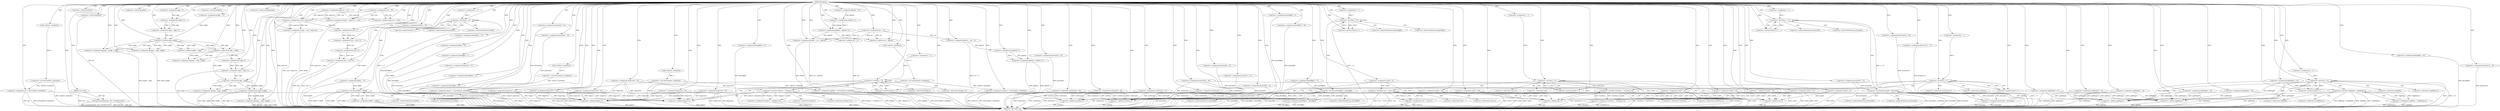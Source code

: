digraph ipkug {  
"6271892985061567576" [label = "(METHOD,ipkug)" ]
"6271892985061568165" [label = "(METHOD_RETURN,void)" ]
"6271892985061567577" [label = "(PARAM,char* lkw)" ]
"6271892985061567581" [label = "(<operator>.assignment,sxn = (int*)calloc(8, sizeof(int)))" ]
"6271892985061567583" [label = "(<operator>.cast,(int*)calloc(8, sizeof(int)))" ]
"6271892985061567585" [label = "(calloc,calloc(8, sizeof(int)))" ]
"6271892985061567587" [label = "(<operator>.sizeOf,sizeof(int))" ]
"6271892985061567589" [label = "(<operator>.assignment,sxn[0] = 8)" ]
"6271892985061567595" [label = "(<operator>.assignment,nqlg = 5)" ]
"6271892985061567602" [label = "(<operator>.assignment,paqkk = 12)" ]
"6271892985061567606" [label = "(<operator>.assignment,xortbrna = (int*)calloc(5, sizeof(int)))" ]
"6271892985061567608" [label = "(<operator>.cast,(int*)calloc(5, sizeof(int)))" ]
"6271892985061567610" [label = "(calloc,calloc(5, sizeof(int)))" ]
"6271892985061567612" [label = "(<operator>.sizeOf,sizeof(int))" ]
"6271892985061567614" [label = "(<operator>.assignment,sxn[1] = 96)" ]
"6271892985061567619" [label = "(<operator>.assignment,bmgcvr = (int*)calloc(6, sizeof(int)))" ]
"6271892985061567621" [label = "(<operator>.cast,(int*)calloc(6, sizeof(int)))" ]
"6271892985061567623" [label = "(calloc,calloc(6, sizeof(int)))" ]
"6271892985061567625" [label = "(<operator>.sizeOf,sizeof(int))" ]
"6271892985061567628" [label = "(<operator>.assignment,ngltfbap = (int*)calloc(6, sizeof(int)))" ]
"6271892985061567630" [label = "(<operator>.cast,(int*)calloc(6, sizeof(int)))" ]
"6271892985061567632" [label = "(calloc,calloc(6, sizeof(int)))" ]
"6271892985061567634" [label = "(<operator>.sizeOf,sizeof(int))" ]
"6271892985061567637" [label = "(<operator>.assignment,bek[0] = 72)" ]
"6271892985061567642" [label = "(strncpy,strncpy(bquvqta, lkw, sizeof(bquvqta)))" ]
"6271892985061567645" [label = "(<operator>.sizeOf,sizeof(bquvqta))" ]
"6271892985061567647" [label = "(<operator>.assignment,nqlg = nqlg * 2)" ]
"6271892985061567649" [label = "(<operator>.multiplication,nqlg * 2)" ]
"6271892985061567653" [label = "(<operator>.assignment,jbixwffg[0] = 77)" ]
"6271892985061567659" [label = "(<operator>.assignment,rytn = 50)" ]
"6271892985061567662" [label = "(<operator>.assignment,ngltfbap[0] = 54)" ]
"6271892985061567668" [label = "(<operator>.assignment,qugvvxsv = 32)" ]
"6271892985061567671" [label = "(<operator>.assignment,ngltfbap[1] = 16)" ]
"6271892985061567676" [label = "(<operator>.assignment,bmgcvr[0] = 55)" ]
"6271892985061567681" [label = "(<operator>.assignment,bek[1] = 80)" ]
"6271892985061567686" [label = "(<operator>.assignment,jbixwffg[1] = 37)" ]
"6271892985061567691" [label = "(<operator>.assignment,xortbrna[0] = 88)" ]
"6271892985061567696" [label = "(<operator>.assignment,bmgcvr[1] = 27)" ]
"6271892985061567701" [label = "(<operator>.assignment,ifgnngq = nqlg / paqkk)" ]
"6271892985061567703" [label = "(<operator>.division,nqlg / paqkk)" ]
"6271892985061567706" [label = "(<operator>.assignment,ifgnngq = paqkk + nqlg)" ]
"6271892985061567708" [label = "(<operator>.addition,paqkk + nqlg)" ]
"6271892985061567711" [label = "(<operator>.assignment,bek[2] = 33)" ]
"6271892985061567718" [label = "(<operator>.assignment,i = 1)" ]
"6271892985061567721" [label = "(<operator>.lessThan,i < 3)" ]
"6271892985061567724" [label = "(<operator>.postIncrement,i++)" ]
"6271892985061567728" [label = "(<operator>.lessThan,bek[0] < bek[i])" ]
"6271892985061567736" [label = "(<operator>.assignment,bek[0] = bek[i])" ]
"6271892985061567743" [label = "(<operator>.assignment,jbixwffg[2] = 5)" ]
"6271892985061567748" [label = "(<operator>.assignment,ngltfbap[2] = 9)" ]
"6271892985061567753" [label = "(<operator>.assignment,jfcrmez[0] = 72)" ]
"6271892985061567758" [label = "(<operator>.assignment,sxn[2] = 35)" ]
"6271892985061567763" [label = "(<operator>.assignment,jfcrmez[1] = 47)" ]
"6271892985061567768" [label = "(<operator>.assignment,bmgcvr[2] = 49)" ]
"6271892985061567773" [label = "(<operator>.assignment,ifgnngq = nqlg - paqkk)" ]
"6271892985061567775" [label = "(<operator>.subtraction,nqlg - paqkk)" ]
"6271892985061567778" [label = "(<operator>.assignment,jbixwffg[3] = 21)" ]
"6271892985061567784" [label = "(<operator>.assignment,jfpdsdz = 56)" ]
"6271892985061567787" [label = "(<operator>.assignment,nqlg = nqlg * 2)" ]
"6271892985061567789" [label = "(<operator>.multiplication,nqlg * 2)" ]
"6271892985061567793" [label = "(<operator>.assignment,ifgnngq = nqlg - paqkk)" ]
"6271892985061567795" [label = "(<operator>.subtraction,nqlg - paqkk)" ]
"6271892985061567798" [label = "(<operator>.assignment,jbixwffg[4] = 29)" ]
"6271892985061567804" [label = "(<operator>.assignment,aur = 32)" ]
"6271892985061567807" [label = "(<operator>.assignment,jfcrmez[2] = 67)" ]
"6271892985061567812" [label = "(<operator>.assignment,jfcrmez[3] = 21)" ]
"6271892985061567817" [label = "(<operator>.assignment,jfcrmez[4] = 29)" ]
"6271892985061567822" [label = "(<operator>.assignment,bmgcvr[3] = 23)" ]
"6271892985061567827" [label = "(<operator>.assignment,xortbrna[1] = 21)" ]
"6271892985061567832" [label = "(<operator>.assignment,jbixwffg[5] = 51)" ]
"6271892985061567837" [label = "(<operator>.assignment,xortbrna[2] = 58)" ]
"6271892985061567842" [label = "(<operator>.assignment,bmgcvr[4] = 59)" ]
"6271892985061567847" [label = "(<operator>.assignment,jfcrmez[5] = 14)" ]
"6271892985061567852" [label = "(<operator>.assignment,xortbrna[3] = 44)" ]
"6271892985061567857" [label = "(<operator>.assignment,ifgnngq = nqlg * paqkk)" ]
"6271892985061567859" [label = "(<operator>.multiplication,nqlg * paqkk)" ]
"6271892985061567862" [label = "(<operator>.assignment,ngltfbap[3] = 22)" ]
"6271892985061567868" [label = "(<operator>.assignment,jfpdsdz = jfpdsdz * 2)" ]
"6271892985061567870" [label = "(<operator>.multiplication,jfpdsdz * 2)" ]
"6271892985061567873" [label = "(<operator>.assignment,otvjlqi = qugvvxsv + rytn)" ]
"6271892985061567875" [label = "(<operator>.addition,qugvvxsv + rytn)" ]
"6271892985061567878" [label = "(<operator>.assignment,bmgcvr[5] = 100)" ]
"6271892985061567883" [label = "(<operator>.assignment,jfcrmez[6] = 52)" ]
"6271892985061567888" [label = "(<operator>.assignment,sxn[3] = 6)" ]
"6271892985061567893" [label = "(<operator>.assignment,otvjlqi = rytn * qugvvxsv)" ]
"6271892985061567895" [label = "(<operator>.multiplication,rytn * qugvvxsv)" ]
"6271892985061567898" [label = "(<operator>.assignment,jfcrmez[7] = 31)" ]
"6271892985061567903" [label = "(<operator>.assignment,jfcrmez[8] = 32)" ]
"6271892985061567908" [label = "(<operator>.assignment,rytn = rytn * 2)" ]
"6271892985061567910" [label = "(<operator>.multiplication,rytn * 2)" ]
"6271892985061567913" [label = "(<operator>.assignment,lybofbi = aur + jfpdsdz)" ]
"6271892985061567915" [label = "(<operator>.addition,aur + jfpdsdz)" ]
"6271892985061567918" [label = "(<operator>.assignment,jfpdsdz = aur + 6)" ]
"6271892985061567920" [label = "(<operator>.addition,aur + 6)" ]
"6271892985061567923" [label = "(<operator>.assignment,jfcrmez[9] = 73)" ]
"6271892985061567928" [label = "(<operator>.assignment,jbixwffg[6] = 5)" ]
"6271892985061567933" [label = "(<operator>.assignment,rytn = rytn * 2)" ]
"6271892985061567935" [label = "(<operator>.multiplication,rytn * 2)" ]
"6271892985061567938" [label = "(<operator>.assignment,jbixwffg[7] = 45)" ]
"6271892985061567943" [label = "(<operator>.assignment,jfpdsdz = jfpdsdz * 2)" ]
"6271892985061567945" [label = "(<operator>.multiplication,jfpdsdz * 2)" ]
"6271892985061567948" [label = "(<operator>.assignment,sxn[4] = 67)" ]
"6271892985061567955" [label = "(<operator>.assignment,i = 1)" ]
"6271892985061567958" [label = "(<operator>.lessThan,i < 6)" ]
"6271892985061567961" [label = "(<operator>.postIncrement,i++)" ]
"6271892985061567965" [label = "(<operator>.lessThan,*bmgcvr < *(bmgcvr+i))" ]
"6271892985061567969" [label = "(<operator>.addition,bmgcvr+i)" ]
"6271892985061567973" [label = "(<operator>.assignment,*bmgcvr = *(bmgcvr+i))" ]
"6271892985061567977" [label = "(<operator>.addition,bmgcvr+i)" ]
"6271892985061567980" [label = "(<operator>.assignment,jfcrmez[10] = 58)" ]
"6271892985061567985" [label = "(<operator>.assignment,xortbrna[4] = 1)" ]
"6271892985061567990" [label = "(<operator>.assignment,jfcrmez[11] = 73)" ]
"6271892985061567995" [label = "(<operator>.assignment,sxn[5] = 82)" ]
"6271892985061568000" [label = "(<operator>.assignment,jbixwffg[8] = 82)" ]
"6271892985061568005" [label = "(<operator>.assignment,sxn[6] = 48)" ]
"6271892985061568010" [label = "(<operator>.assignment,sxn[7] = 21)" ]
"6271892985061568017" [label = "(<operator>.assignment,i = 1)" ]
"6271892985061568020" [label = "(<operator>.lessThan,i < 9)" ]
"6271892985061568023" [label = "(<operator>.postIncrement,i++)" ]
"6271892985061568027" [label = "(<operator>.lessThan,jbixwffg[0] < jbixwffg[i])" ]
"6271892985061568035" [label = "(<operator>.assignment,jbixwffg[0] = jbixwffg[i])" ]
"6271892985061568042" [label = "(<operator>.assignment,jfcrmez[12] = 65)" ]
"6271892985061568049" [label = "(<operator>.assignment,i = 1)" ]
"6271892985061568052" [label = "(<operator>.lessThan,i < 13)" ]
"6271892985061568055" [label = "(<operator>.postIncrement,i++)" ]
"6271892985061568059" [label = "(<operator>.lessThan,jfcrmez[0] < jfcrmez[i])" ]
"6271892985061568067" [label = "(<operator>.assignment,jfcrmez[0] = jfcrmez[i])" ]
"6271892985061568076" [label = "(<operator>.assignment,i = 1)" ]
"6271892985061568079" [label = "(<operator>.lessThan,i < 8)" ]
"6271892985061568082" [label = "(<operator>.postIncrement,i++)" ]
"6271892985061568086" [label = "(<operator>.lessThan,*sxn < *(sxn+i))" ]
"6271892985061568090" [label = "(<operator>.addition,sxn+i)" ]
"6271892985061568094" [label = "(<operator>.assignment,*sxn = *(sxn+i))" ]
"6271892985061568098" [label = "(<operator>.addition,sxn+i)" ]
"6271892985061568103" [label = "(<operator>.assignment,i = 1)" ]
"6271892985061568106" [label = "(<operator>.lessThan,i < 5)" ]
"6271892985061568109" [label = "(<operator>.postIncrement,i++)" ]
"6271892985061568113" [label = "(<operator>.lessThan,*xortbrna < *(xortbrna+i))" ]
"6271892985061568117" [label = "(<operator>.addition,xortbrna+i)" ]
"6271892985061568121" [label = "(<operator>.assignment,*xortbrna = *(xortbrna+i))" ]
"6271892985061568125" [label = "(<operator>.addition,xortbrna+i)" ]
"6271892985061568128" [label = "(<operator>.assignment,ngltfbap[4] = 59)" ]
"6271892985061568133" [label = "(<operator>.assignment,ngltfbap[5] = 38)" ]
"6271892985061568140" [label = "(<operator>.assignment,i = 1)" ]
"6271892985061568143" [label = "(<operator>.lessThan,i < 6)" ]
"6271892985061568146" [label = "(<operator>.postIncrement,i++)" ]
"6271892985061568150" [label = "(<operator>.lessThan,*ngltfbap < *(ngltfbap+i))" ]
"6271892985061568154" [label = "(<operator>.addition,ngltfbap+i)" ]
"6271892985061568158" [label = "(<operator>.assignment,*ngltfbap = *(ngltfbap+i))" ]
"6271892985061568162" [label = "(<operator>.addition,ngltfbap+i)" ]
"6271892985061567729" [label = "(<operator>.indirectIndexAccess,bek[0])" ]
"6271892985061567732" [label = "(<operator>.indirectIndexAccess,bek[i])" ]
"6271892985061567737" [label = "(<operator>.indirectIndexAccess,bek[0])" ]
"6271892985061567740" [label = "(<operator>.indirectIndexAccess,bek[i])" ]
"6271892985061567966" [label = "(<operator>.indirection,*bmgcvr)" ]
"6271892985061567968" [label = "(<operator>.indirection,*(bmgcvr+i))" ]
"6271892985061567974" [label = "(<operator>.indirection,*bmgcvr)" ]
"6271892985061567976" [label = "(<operator>.indirection,*(bmgcvr+i))" ]
"6271892985061568028" [label = "(<operator>.indirectIndexAccess,jbixwffg[0])" ]
"6271892985061568031" [label = "(<operator>.indirectIndexAccess,jbixwffg[i])" ]
"6271892985061568036" [label = "(<operator>.indirectIndexAccess,jbixwffg[0])" ]
"6271892985061568039" [label = "(<operator>.indirectIndexAccess,jbixwffg[i])" ]
"6271892985061568060" [label = "(<operator>.indirectIndexAccess,jfcrmez[0])" ]
"6271892985061568063" [label = "(<operator>.indirectIndexAccess,jfcrmez[i])" ]
"6271892985061568068" [label = "(<operator>.indirectIndexAccess,jfcrmez[0])" ]
"6271892985061568071" [label = "(<operator>.indirectIndexAccess,jfcrmez[i])" ]
"6271892985061568087" [label = "(<operator>.indirection,*sxn)" ]
"6271892985061568089" [label = "(<operator>.indirection,*(sxn+i))" ]
"6271892985061568095" [label = "(<operator>.indirection,*sxn)" ]
"6271892985061568097" [label = "(<operator>.indirection,*(sxn+i))" ]
"6271892985061568114" [label = "(<operator>.indirection,*xortbrna)" ]
"6271892985061568116" [label = "(<operator>.indirection,*(xortbrna+i))" ]
"6271892985061568122" [label = "(<operator>.indirection,*xortbrna)" ]
"6271892985061568124" [label = "(<operator>.indirection,*(xortbrna+i))" ]
"6271892985061568151" [label = "(<operator>.indirection,*ngltfbap)" ]
"6271892985061568153" [label = "(<operator>.indirection,*(ngltfbap+i))" ]
"6271892985061568159" [label = "(<operator>.indirection,*ngltfbap)" ]
"6271892985061568161" [label = "(<operator>.indirection,*(ngltfbap+i))" ]
  "6271892985061567977" -> "6271892985061568165"  [ label = "DDG: bmgcvr"] 
  "6271892985061568106" -> "6271892985061568165"  [ label = "DDG: i < 5"] 
  "6271892985061567859" -> "6271892985061568165"  [ label = "DDG: paqkk"] 
  "6271892985061567990" -> "6271892985061568165"  [ label = "DDG: jfcrmez[11]"] 
  "6271892985061568059" -> "6271892985061568165"  [ label = "DDG: jfcrmez[0] < jfcrmez[i]"] 
  "6271892985061567793" -> "6271892985061568165"  [ label = "DDG: nqlg - paqkk"] 
  "6271892985061568090" -> "6271892985061568165"  [ label = "DDG: sxn"] 
  "6271892985061567606" -> "6271892985061568165"  [ label = "DDG: (int*)calloc(5, sizeof(int))"] 
  "6271892985061567837" -> "6271892985061568165"  [ label = "DDG: xortbrna[2]"] 
  "6271892985061568094" -> "6271892985061568165"  [ label = "DDG: *(sxn+i)"] 
  "6271892985061568035" -> "6271892985061568165"  [ label = "DDG: jbixwffg[i]"] 
  "6271892985061567753" -> "6271892985061568165"  [ label = "DDG: jfcrmez[0]"] 
  "6271892985061567878" -> "6271892985061568165"  [ label = "DDG: bmgcvr[5]"] 
  "6271892985061567943" -> "6271892985061568165"  [ label = "DDG: jfpdsdz * 2"] 
  "6271892985061567857" -> "6271892985061568165"  [ label = "DDG: nqlg * paqkk"] 
  "6271892985061568059" -> "6271892985061568165"  [ label = "DDG: jfcrmez[0]"] 
  "6271892985061567778" -> "6271892985061568165"  [ label = "DDG: jbixwffg[3]"] 
  "6271892985061568086" -> "6271892985061568165"  [ label = "DDG: *(sxn+i)"] 
  "6271892985061567893" -> "6271892985061568165"  [ label = "DDG: otvjlqi"] 
  "6271892985061568027" -> "6271892985061568165"  [ label = "DDG: jbixwffg[0]"] 
  "6271892985061568162" -> "6271892985061568165"  [ label = "DDG: ngltfbap"] 
  "6271892985061567822" -> "6271892985061568165"  [ label = "DDG: bmgcvr[3]"] 
  "6271892985061568154" -> "6271892985061568165"  [ label = "DDG: ngltfbap"] 
  "6271892985061568098" -> "6271892985061568165"  [ label = "DDG: sxn"] 
  "6271892985061567832" -> "6271892985061568165"  [ label = "DDG: jbixwffg[5]"] 
  "6271892985061568117" -> "6271892985061568165"  [ label = "DDG: xortbrna"] 
  "6271892985061568143" -> "6271892985061568165"  [ label = "DDG: i"] 
  "6271892985061567827" -> "6271892985061568165"  [ label = "DDG: xortbrna[1]"] 
  "6271892985061568059" -> "6271892985061568165"  [ label = "DDG: jfcrmez[i]"] 
  "6271892985061567903" -> "6271892985061568165"  [ label = "DDG: jfcrmez[8]"] 
  "6271892985061567852" -> "6271892985061568165"  [ label = "DDG: xortbrna[3]"] 
  "6271892985061567637" -> "6271892985061568165"  [ label = "DDG: bek[0]"] 
  "6271892985061567608" -> "6271892985061568165"  [ label = "DDG: calloc(5, sizeof(int))"] 
  "6271892985061568158" -> "6271892985061568165"  [ label = "DDG: *ngltfbap"] 
  "6271892985061568086" -> "6271892985061568165"  [ label = "DDG: *sxn < *(sxn+i)"] 
  "6271892985061567763" -> "6271892985061568165"  [ label = "DDG: jfcrmez[1]"] 
  "6271892985061567995" -> "6271892985061568165"  [ label = "DDG: sxn[5]"] 
  "6271892985061567728" -> "6271892985061568165"  [ label = "DDG: bek[0] < bek[i]"] 
  "6271892985061567614" -> "6271892985061568165"  [ label = "DDG: sxn[1]"] 
  "6271892985061567736" -> "6271892985061568165"  [ label = "DDG: bek[i]"] 
  "6271892985061567807" -> "6271892985061568165"  [ label = "DDG: jfcrmez[2]"] 
  "6271892985061567859" -> "6271892985061568165"  [ label = "DDG: nqlg"] 
  "6271892985061567938" -> "6271892985061568165"  [ label = "DDG: jbixwffg[7]"] 
  "6271892985061567973" -> "6271892985061568165"  [ label = "DDG: *(bmgcvr+i)"] 
  "6271892985061567985" -> "6271892985061568165"  [ label = "DDG: xortbrna[4]"] 
  "6271892985061567577" -> "6271892985061568165"  [ label = "DDG: lkw"] 
  "6271892985061567748" -> "6271892985061568165"  [ label = "DDG: ngltfbap[2]"] 
  "6271892985061567847" -> "6271892985061568165"  [ label = "DDG: jfcrmez[5]"] 
  "6271892985061567817" -> "6271892985061568165"  [ label = "DDG: jfcrmez[4]"] 
  "6271892985061568027" -> "6271892985061568165"  [ label = "DDG: jbixwffg[0] < jbixwffg[i]"] 
  "6271892985061567736" -> "6271892985061568165"  [ label = "DDG: bek[0]"] 
  "6271892985061567873" -> "6271892985061568165"  [ label = "DDG: qugvvxsv + rytn"] 
  "6271892985061568005" -> "6271892985061568165"  [ label = "DDG: sxn[6]"] 
  "6271892985061568150" -> "6271892985061568165"  [ label = "DDG: *ngltfbap < *(ngltfbap+i)"] 
  "6271892985061567662" -> "6271892985061568165"  [ label = "DDG: ngltfbap[0]"] 
  "6271892985061568121" -> "6271892985061568165"  [ label = "DDG: *(xortbrna+i)"] 
  "6271892985061567913" -> "6271892985061568165"  [ label = "DDG: lybofbi"] 
  "6271892985061568150" -> "6271892985061568165"  [ label = "DDG: *ngltfbap"] 
  "6271892985061568158" -> "6271892985061568165"  [ label = "DDG: *(ngltfbap+i)"] 
  "6271892985061567893" -> "6271892985061568165"  [ label = "DDG: rytn * qugvvxsv"] 
  "6271892985061567842" -> "6271892985061568165"  [ label = "DDG: bmgcvr[4]"] 
  "6271892985061568113" -> "6271892985061568165"  [ label = "DDG: *xortbrna"] 
  "6271892985061567728" -> "6271892985061568165"  [ label = "DDG: bek[0]"] 
  "6271892985061567948" -> "6271892985061568165"  [ label = "DDG: sxn[4]"] 
  "6271892985061567943" -> "6271892985061568165"  [ label = "DDG: jfpdsdz"] 
  "6271892985061568150" -> "6271892985061568165"  [ label = "DDG: *(ngltfbap+i)"] 
  "6271892985061568052" -> "6271892985061568165"  [ label = "DDG: i < 13"] 
  "6271892985061567696" -> "6271892985061568165"  [ label = "DDG: bmgcvr[1]"] 
  "6271892985061568035" -> "6271892985061568165"  [ label = "DDG: jbixwffg[0]"] 
  "6271892985061567711" -> "6271892985061568165"  [ label = "DDG: bek[2]"] 
  "6271892985061567768" -> "6271892985061568165"  [ label = "DDG: bmgcvr[2]"] 
  "6271892985061568113" -> "6271892985061568165"  [ label = "DDG: *xortbrna < *(xortbrna+i)"] 
  "6271892985061568079" -> "6271892985061568165"  [ label = "DDG: i < 8"] 
  "6271892985061567918" -> "6271892985061568165"  [ label = "DDG: aur + 6"] 
  "6271892985061567883" -> "6271892985061568165"  [ label = "DDG: jfcrmez[6]"] 
  "6271892985061567606" -> "6271892985061568165"  [ label = "DDG: xortbrna"] 
  "6271892985061567642" -> "6271892985061568165"  [ label = "DDG: strncpy(bquvqta, lkw, sizeof(bquvqta))"] 
  "6271892985061567728" -> "6271892985061568165"  [ label = "DDG: bek[i]"] 
  "6271892985061567676" -> "6271892985061568165"  [ label = "DDG: bmgcvr[0]"] 
  "6271892985061567980" -> "6271892985061568165"  [ label = "DDG: jfcrmez[10]"] 
  "6271892985061567581" -> "6271892985061568165"  [ label = "DDG: (int*)calloc(8, sizeof(int))"] 
  "6271892985061567681" -> "6271892985061568165"  [ label = "DDG: bek[1]"] 
  "6271892985061567787" -> "6271892985061568165"  [ label = "DDG: nqlg * 2"] 
  "6271892985061567758" -> "6271892985061568165"  [ label = "DDG: sxn[2]"] 
  "6271892985061567965" -> "6271892985061568165"  [ label = "DDG: *bmgcvr < *(bmgcvr+i)"] 
  "6271892985061567969" -> "6271892985061568165"  [ label = "DDG: bmgcvr"] 
  "6271892985061567583" -> "6271892985061568165"  [ label = "DDG: calloc(8, sizeof(int))"] 
  "6271892985061567691" -> "6271892985061568165"  [ label = "DDG: xortbrna[0]"] 
  "6271892985061567895" -> "6271892985061568165"  [ label = "DDG: qugvvxsv"] 
  "6271892985061568128" -> "6271892985061568165"  [ label = "DDG: ngltfbap[4]"] 
  "6271892985061567686" -> "6271892985061568165"  [ label = "DDG: jbixwffg[1]"] 
  "6271892985061568000" -> "6271892985061568165"  [ label = "DDG: jbixwffg[8]"] 
  "6271892985061568094" -> "6271892985061568165"  [ label = "DDG: *sxn"] 
  "6271892985061567628" -> "6271892985061568165"  [ label = "DDG: ngltfbap"] 
  "6271892985061567898" -> "6271892985061568165"  [ label = "DDG: jfcrmez[7]"] 
  "6271892985061567642" -> "6271892985061568165"  [ label = "DDG: bquvqta"] 
  "6271892985061567628" -> "6271892985061568165"  [ label = "DDG: (int*)calloc(6, sizeof(int))"] 
  "6271892985061567642" -> "6271892985061568165"  [ label = "DDG: lkw"] 
  "6271892985061567706" -> "6271892985061568165"  [ label = "DDG: paqkk + nqlg"] 
  "6271892985061567923" -> "6271892985061568165"  [ label = "DDG: jfcrmez[9]"] 
  "6271892985061567743" -> "6271892985061568165"  [ label = "DDG: jbixwffg[2]"] 
  "6271892985061568067" -> "6271892985061568165"  [ label = "DDG: jfcrmez[i]"] 
  "6271892985061568020" -> "6271892985061568165"  [ label = "DDG: i < 9"] 
  "6271892985061568010" -> "6271892985061568165"  [ label = "DDG: sxn[7]"] 
  "6271892985061567933" -> "6271892985061568165"  [ label = "DDG: rytn"] 
  "6271892985061567671" -> "6271892985061568165"  [ label = "DDG: ngltfbap[1]"] 
  "6271892985061567862" -> "6271892985061568165"  [ label = "DDG: ngltfbap[3]"] 
  "6271892985061567965" -> "6271892985061568165"  [ label = "DDG: *bmgcvr"] 
  "6271892985061567589" -> "6271892985061568165"  [ label = "DDG: sxn[0]"] 
  "6271892985061568143" -> "6271892985061568165"  [ label = "DDG: i < 6"] 
  "6271892985061567581" -> "6271892985061568165"  [ label = "DDG: sxn"] 
  "6271892985061568133" -> "6271892985061568165"  [ label = "DDG: ngltfbap[5]"] 
  "6271892985061567857" -> "6271892985061568165"  [ label = "DDG: ifgnngq"] 
  "6271892985061568113" -> "6271892985061568165"  [ label = "DDG: *(xortbrna+i)"] 
  "6271892985061567928" -> "6271892985061568165"  [ label = "DDG: jbixwffg[6]"] 
  "6271892985061567933" -> "6271892985061568165"  [ label = "DDG: rytn * 2"] 
  "6271892985061568125" -> "6271892985061568165"  [ label = "DDG: xortbrna"] 
  "6271892985061567798" -> "6271892985061568165"  [ label = "DDG: jbixwffg[4]"] 
  "6271892985061567634" -> "6271892985061568165"  [ label = "DDG: int"] 
  "6271892985061567965" -> "6271892985061568165"  [ label = "DDG: *(bmgcvr+i)"] 
  "6271892985061568027" -> "6271892985061568165"  [ label = "DDG: jbixwffg[i]"] 
  "6271892985061568121" -> "6271892985061568165"  [ label = "DDG: *xortbrna"] 
  "6271892985061568042" -> "6271892985061568165"  [ label = "DDG: jfcrmez[12]"] 
  "6271892985061567920" -> "6271892985061568165"  [ label = "DDG: aur"] 
  "6271892985061568086" -> "6271892985061568165"  [ label = "DDG: *sxn"] 
  "6271892985061567619" -> "6271892985061568165"  [ label = "DDG: bmgcvr"] 
  "6271892985061567653" -> "6271892985061568165"  [ label = "DDG: jbixwffg[0]"] 
  "6271892985061567913" -> "6271892985061568165"  [ label = "DDG: aur + jfpdsdz"] 
  "6271892985061567721" -> "6271892985061568165"  [ label = "DDG: i < 3"] 
  "6271892985061567630" -> "6271892985061568165"  [ label = "DDG: calloc(6, sizeof(int))"] 
  "6271892985061567812" -> "6271892985061568165"  [ label = "DDG: jfcrmez[3]"] 
  "6271892985061568067" -> "6271892985061568165"  [ label = "DDG: jfcrmez[0]"] 
  "6271892985061567701" -> "6271892985061568165"  [ label = "DDG: nqlg / paqkk"] 
  "6271892985061567888" -> "6271892985061568165"  [ label = "DDG: sxn[3]"] 
  "6271892985061567973" -> "6271892985061568165"  [ label = "DDG: *bmgcvr"] 
  "6271892985061567576" -> "6271892985061567577"  [ label = "DDG: "] 
  "6271892985061567583" -> "6271892985061567581"  [ label = "DDG: calloc(8, sizeof(int))"] 
  "6271892985061567576" -> "6271892985061567581"  [ label = "DDG: "] 
  "6271892985061567585" -> "6271892985061567583"  [ label = "DDG: 8"] 
  "6271892985061567576" -> "6271892985061567585"  [ label = "DDG: "] 
  "6271892985061567576" -> "6271892985061567587"  [ label = "DDG: "] 
  "6271892985061567576" -> "6271892985061567589"  [ label = "DDG: "] 
  "6271892985061567576" -> "6271892985061567595"  [ label = "DDG: "] 
  "6271892985061567576" -> "6271892985061567602"  [ label = "DDG: "] 
  "6271892985061567608" -> "6271892985061567606"  [ label = "DDG: calloc(5, sizeof(int))"] 
  "6271892985061567576" -> "6271892985061567606"  [ label = "DDG: "] 
  "6271892985061567610" -> "6271892985061567608"  [ label = "DDG: 5"] 
  "6271892985061567576" -> "6271892985061567610"  [ label = "DDG: "] 
  "6271892985061567576" -> "6271892985061567612"  [ label = "DDG: "] 
  "6271892985061567576" -> "6271892985061567614"  [ label = "DDG: "] 
  "6271892985061567621" -> "6271892985061567619"  [ label = "DDG: calloc(6, sizeof(int))"] 
  "6271892985061567576" -> "6271892985061567619"  [ label = "DDG: "] 
  "6271892985061567623" -> "6271892985061567621"  [ label = "DDG: 6"] 
  "6271892985061567576" -> "6271892985061567623"  [ label = "DDG: "] 
  "6271892985061567576" -> "6271892985061567625"  [ label = "DDG: "] 
  "6271892985061567630" -> "6271892985061567628"  [ label = "DDG: calloc(6, sizeof(int))"] 
  "6271892985061567576" -> "6271892985061567628"  [ label = "DDG: "] 
  "6271892985061567632" -> "6271892985061567630"  [ label = "DDG: 6"] 
  "6271892985061567576" -> "6271892985061567632"  [ label = "DDG: "] 
  "6271892985061567576" -> "6271892985061567634"  [ label = "DDG: "] 
  "6271892985061567576" -> "6271892985061567637"  [ label = "DDG: "] 
  "6271892985061567576" -> "6271892985061567642"  [ label = "DDG: "] 
  "6271892985061567577" -> "6271892985061567642"  [ label = "DDG: lkw"] 
  "6271892985061567576" -> "6271892985061567645"  [ label = "DDG: "] 
  "6271892985061567649" -> "6271892985061567647"  [ label = "DDG: nqlg"] 
  "6271892985061567649" -> "6271892985061567647"  [ label = "DDG: 2"] 
  "6271892985061567576" -> "6271892985061567647"  [ label = "DDG: "] 
  "6271892985061567595" -> "6271892985061567649"  [ label = "DDG: nqlg"] 
  "6271892985061567576" -> "6271892985061567649"  [ label = "DDG: "] 
  "6271892985061567576" -> "6271892985061567653"  [ label = "DDG: "] 
  "6271892985061567576" -> "6271892985061567659"  [ label = "DDG: "] 
  "6271892985061567576" -> "6271892985061567662"  [ label = "DDG: "] 
  "6271892985061567576" -> "6271892985061567668"  [ label = "DDG: "] 
  "6271892985061567576" -> "6271892985061567671"  [ label = "DDG: "] 
  "6271892985061567576" -> "6271892985061567676"  [ label = "DDG: "] 
  "6271892985061567576" -> "6271892985061567681"  [ label = "DDG: "] 
  "6271892985061567576" -> "6271892985061567686"  [ label = "DDG: "] 
  "6271892985061567576" -> "6271892985061567691"  [ label = "DDG: "] 
  "6271892985061567576" -> "6271892985061567696"  [ label = "DDG: "] 
  "6271892985061567703" -> "6271892985061567701"  [ label = "DDG: nqlg"] 
  "6271892985061567703" -> "6271892985061567701"  [ label = "DDG: paqkk"] 
  "6271892985061567576" -> "6271892985061567701"  [ label = "DDG: "] 
  "6271892985061567647" -> "6271892985061567703"  [ label = "DDG: nqlg"] 
  "6271892985061567576" -> "6271892985061567703"  [ label = "DDG: "] 
  "6271892985061567602" -> "6271892985061567703"  [ label = "DDG: paqkk"] 
  "6271892985061567703" -> "6271892985061567706"  [ label = "DDG: paqkk"] 
  "6271892985061567576" -> "6271892985061567706"  [ label = "DDG: "] 
  "6271892985061567703" -> "6271892985061567706"  [ label = "DDG: nqlg"] 
  "6271892985061567703" -> "6271892985061567708"  [ label = "DDG: paqkk"] 
  "6271892985061567576" -> "6271892985061567708"  [ label = "DDG: "] 
  "6271892985061567703" -> "6271892985061567708"  [ label = "DDG: nqlg"] 
  "6271892985061567576" -> "6271892985061567711"  [ label = "DDG: "] 
  "6271892985061567576" -> "6271892985061567718"  [ label = "DDG: "] 
  "6271892985061567718" -> "6271892985061567721"  [ label = "DDG: i"] 
  "6271892985061567724" -> "6271892985061567721"  [ label = "DDG: i"] 
  "6271892985061567576" -> "6271892985061567721"  [ label = "DDG: "] 
  "6271892985061567721" -> "6271892985061567724"  [ label = "DDG: i"] 
  "6271892985061567576" -> "6271892985061567724"  [ label = "DDG: "] 
  "6271892985061567637" -> "6271892985061567728"  [ label = "DDG: bek[0]"] 
  "6271892985061567736" -> "6271892985061567728"  [ label = "DDG: bek[0]"] 
  "6271892985061567728" -> "6271892985061567736"  [ label = "DDG: bek[i]"] 
  "6271892985061567576" -> "6271892985061567743"  [ label = "DDG: "] 
  "6271892985061567576" -> "6271892985061567748"  [ label = "DDG: "] 
  "6271892985061567576" -> "6271892985061567753"  [ label = "DDG: "] 
  "6271892985061567576" -> "6271892985061567758"  [ label = "DDG: "] 
  "6271892985061567576" -> "6271892985061567763"  [ label = "DDG: "] 
  "6271892985061567576" -> "6271892985061567768"  [ label = "DDG: "] 
  "6271892985061567775" -> "6271892985061567773"  [ label = "DDG: nqlg"] 
  "6271892985061567775" -> "6271892985061567773"  [ label = "DDG: paqkk"] 
  "6271892985061567576" -> "6271892985061567773"  [ label = "DDG: "] 
  "6271892985061567576" -> "6271892985061567775"  [ label = "DDG: "] 
  "6271892985061567703" -> "6271892985061567775"  [ label = "DDG: nqlg"] 
  "6271892985061567703" -> "6271892985061567775"  [ label = "DDG: paqkk"] 
  "6271892985061567576" -> "6271892985061567778"  [ label = "DDG: "] 
  "6271892985061567576" -> "6271892985061567784"  [ label = "DDG: "] 
  "6271892985061567789" -> "6271892985061567787"  [ label = "DDG: nqlg"] 
  "6271892985061567789" -> "6271892985061567787"  [ label = "DDG: 2"] 
  "6271892985061567576" -> "6271892985061567787"  [ label = "DDG: "] 
  "6271892985061567775" -> "6271892985061567789"  [ label = "DDG: nqlg"] 
  "6271892985061567576" -> "6271892985061567789"  [ label = "DDG: "] 
  "6271892985061567795" -> "6271892985061567793"  [ label = "DDG: nqlg"] 
  "6271892985061567795" -> "6271892985061567793"  [ label = "DDG: paqkk"] 
  "6271892985061567576" -> "6271892985061567793"  [ label = "DDG: "] 
  "6271892985061567787" -> "6271892985061567795"  [ label = "DDG: nqlg"] 
  "6271892985061567576" -> "6271892985061567795"  [ label = "DDG: "] 
  "6271892985061567775" -> "6271892985061567795"  [ label = "DDG: paqkk"] 
  "6271892985061567576" -> "6271892985061567798"  [ label = "DDG: "] 
  "6271892985061567576" -> "6271892985061567804"  [ label = "DDG: "] 
  "6271892985061567576" -> "6271892985061567807"  [ label = "DDG: "] 
  "6271892985061567576" -> "6271892985061567812"  [ label = "DDG: "] 
  "6271892985061567576" -> "6271892985061567817"  [ label = "DDG: "] 
  "6271892985061567576" -> "6271892985061567822"  [ label = "DDG: "] 
  "6271892985061567576" -> "6271892985061567827"  [ label = "DDG: "] 
  "6271892985061567576" -> "6271892985061567832"  [ label = "DDG: "] 
  "6271892985061567576" -> "6271892985061567837"  [ label = "DDG: "] 
  "6271892985061567576" -> "6271892985061567842"  [ label = "DDG: "] 
  "6271892985061567576" -> "6271892985061567847"  [ label = "DDG: "] 
  "6271892985061567576" -> "6271892985061567852"  [ label = "DDG: "] 
  "6271892985061567859" -> "6271892985061567857"  [ label = "DDG: nqlg"] 
  "6271892985061567859" -> "6271892985061567857"  [ label = "DDG: paqkk"] 
  "6271892985061567576" -> "6271892985061567857"  [ label = "DDG: "] 
  "6271892985061567795" -> "6271892985061567859"  [ label = "DDG: nqlg"] 
  "6271892985061567576" -> "6271892985061567859"  [ label = "DDG: "] 
  "6271892985061567795" -> "6271892985061567859"  [ label = "DDG: paqkk"] 
  "6271892985061567576" -> "6271892985061567862"  [ label = "DDG: "] 
  "6271892985061567870" -> "6271892985061567868"  [ label = "DDG: jfpdsdz"] 
  "6271892985061567870" -> "6271892985061567868"  [ label = "DDG: 2"] 
  "6271892985061567576" -> "6271892985061567868"  [ label = "DDG: "] 
  "6271892985061567784" -> "6271892985061567870"  [ label = "DDG: jfpdsdz"] 
  "6271892985061567576" -> "6271892985061567870"  [ label = "DDG: "] 
  "6271892985061567668" -> "6271892985061567873"  [ label = "DDG: qugvvxsv"] 
  "6271892985061567576" -> "6271892985061567873"  [ label = "DDG: "] 
  "6271892985061567659" -> "6271892985061567873"  [ label = "DDG: rytn"] 
  "6271892985061567668" -> "6271892985061567875"  [ label = "DDG: qugvvxsv"] 
  "6271892985061567576" -> "6271892985061567875"  [ label = "DDG: "] 
  "6271892985061567659" -> "6271892985061567875"  [ label = "DDG: rytn"] 
  "6271892985061567576" -> "6271892985061567878"  [ label = "DDG: "] 
  "6271892985061567576" -> "6271892985061567883"  [ label = "DDG: "] 
  "6271892985061567576" -> "6271892985061567888"  [ label = "DDG: "] 
  "6271892985061567895" -> "6271892985061567893"  [ label = "DDG: rytn"] 
  "6271892985061567895" -> "6271892985061567893"  [ label = "DDG: qugvvxsv"] 
  "6271892985061567576" -> "6271892985061567893"  [ label = "DDG: "] 
  "6271892985061567576" -> "6271892985061567895"  [ label = "DDG: "] 
  "6271892985061567659" -> "6271892985061567895"  [ label = "DDG: rytn"] 
  "6271892985061567668" -> "6271892985061567895"  [ label = "DDG: qugvvxsv"] 
  "6271892985061567576" -> "6271892985061567898"  [ label = "DDG: "] 
  "6271892985061567576" -> "6271892985061567903"  [ label = "DDG: "] 
  "6271892985061567910" -> "6271892985061567908"  [ label = "DDG: rytn"] 
  "6271892985061567910" -> "6271892985061567908"  [ label = "DDG: 2"] 
  "6271892985061567576" -> "6271892985061567908"  [ label = "DDG: "] 
  "6271892985061567895" -> "6271892985061567910"  [ label = "DDG: rytn"] 
  "6271892985061567576" -> "6271892985061567910"  [ label = "DDG: "] 
  "6271892985061567804" -> "6271892985061567913"  [ label = "DDG: aur"] 
  "6271892985061567576" -> "6271892985061567913"  [ label = "DDG: "] 
  "6271892985061567868" -> "6271892985061567913"  [ label = "DDG: jfpdsdz"] 
  "6271892985061567804" -> "6271892985061567915"  [ label = "DDG: aur"] 
  "6271892985061567576" -> "6271892985061567915"  [ label = "DDG: "] 
  "6271892985061567868" -> "6271892985061567915"  [ label = "DDG: jfpdsdz"] 
  "6271892985061567576" -> "6271892985061567918"  [ label = "DDG: "] 
  "6271892985061567804" -> "6271892985061567918"  [ label = "DDG: aur"] 
  "6271892985061567576" -> "6271892985061567920"  [ label = "DDG: "] 
  "6271892985061567804" -> "6271892985061567920"  [ label = "DDG: aur"] 
  "6271892985061567576" -> "6271892985061567923"  [ label = "DDG: "] 
  "6271892985061567576" -> "6271892985061567928"  [ label = "DDG: "] 
  "6271892985061567935" -> "6271892985061567933"  [ label = "DDG: rytn"] 
  "6271892985061567935" -> "6271892985061567933"  [ label = "DDG: 2"] 
  "6271892985061567576" -> "6271892985061567933"  [ label = "DDG: "] 
  "6271892985061567908" -> "6271892985061567935"  [ label = "DDG: rytn"] 
  "6271892985061567576" -> "6271892985061567935"  [ label = "DDG: "] 
  "6271892985061567576" -> "6271892985061567938"  [ label = "DDG: "] 
  "6271892985061567945" -> "6271892985061567943"  [ label = "DDG: jfpdsdz"] 
  "6271892985061567945" -> "6271892985061567943"  [ label = "DDG: 2"] 
  "6271892985061567576" -> "6271892985061567943"  [ label = "DDG: "] 
  "6271892985061567918" -> "6271892985061567945"  [ label = "DDG: jfpdsdz"] 
  "6271892985061567576" -> "6271892985061567945"  [ label = "DDG: "] 
  "6271892985061567576" -> "6271892985061567948"  [ label = "DDG: "] 
  "6271892985061567576" -> "6271892985061567955"  [ label = "DDG: "] 
  "6271892985061567961" -> "6271892985061567958"  [ label = "DDG: i"] 
  "6271892985061567955" -> "6271892985061567958"  [ label = "DDG: i"] 
  "6271892985061567576" -> "6271892985061567958"  [ label = "DDG: "] 
  "6271892985061567576" -> "6271892985061567961"  [ label = "DDG: "] 
  "6271892985061567958" -> "6271892985061567961"  [ label = "DDG: i"] 
  "6271892985061567676" -> "6271892985061567965"  [ label = "DDG: bmgcvr[0]"] 
  "6271892985061567973" -> "6271892985061567965"  [ label = "DDG: *bmgcvr"] 
  "6271892985061567878" -> "6271892985061567969"  [ label = "DDG: bmgcvr[5]"] 
  "6271892985061567822" -> "6271892985061567969"  [ label = "DDG: bmgcvr[3]"] 
  "6271892985061567842" -> "6271892985061567969"  [ label = "DDG: bmgcvr[4]"] 
  "6271892985061567696" -> "6271892985061567969"  [ label = "DDG: bmgcvr[1]"] 
  "6271892985061567768" -> "6271892985061567969"  [ label = "DDG: bmgcvr[2]"] 
  "6271892985061567676" -> "6271892985061567969"  [ label = "DDG: bmgcvr[0]"] 
  "6271892985061567619" -> "6271892985061567969"  [ label = "DDG: bmgcvr"] 
  "6271892985061567576" -> "6271892985061567969"  [ label = "DDG: "] 
  "6271892985061567958" -> "6271892985061567969"  [ label = "DDG: i"] 
  "6271892985061567965" -> "6271892985061567973"  [ label = "DDG: *(bmgcvr+i)"] 
  "6271892985061567878" -> "6271892985061567977"  [ label = "DDG: bmgcvr[5]"] 
  "6271892985061567822" -> "6271892985061567977"  [ label = "DDG: bmgcvr[3]"] 
  "6271892985061567842" -> "6271892985061567977"  [ label = "DDG: bmgcvr[4]"] 
  "6271892985061567696" -> "6271892985061567977"  [ label = "DDG: bmgcvr[1]"] 
  "6271892985061567768" -> "6271892985061567977"  [ label = "DDG: bmgcvr[2]"] 
  "6271892985061567676" -> "6271892985061567977"  [ label = "DDG: bmgcvr[0]"] 
  "6271892985061567576" -> "6271892985061567977"  [ label = "DDG: "] 
  "6271892985061567619" -> "6271892985061567977"  [ label = "DDG: bmgcvr"] 
  "6271892985061567958" -> "6271892985061567977"  [ label = "DDG: i"] 
  "6271892985061567576" -> "6271892985061567980"  [ label = "DDG: "] 
  "6271892985061567576" -> "6271892985061567985"  [ label = "DDG: "] 
  "6271892985061567576" -> "6271892985061567990"  [ label = "DDG: "] 
  "6271892985061567576" -> "6271892985061567995"  [ label = "DDG: "] 
  "6271892985061567576" -> "6271892985061568000"  [ label = "DDG: "] 
  "6271892985061567576" -> "6271892985061568005"  [ label = "DDG: "] 
  "6271892985061567576" -> "6271892985061568010"  [ label = "DDG: "] 
  "6271892985061567576" -> "6271892985061568017"  [ label = "DDG: "] 
  "6271892985061568023" -> "6271892985061568020"  [ label = "DDG: i"] 
  "6271892985061568017" -> "6271892985061568020"  [ label = "DDG: i"] 
  "6271892985061567576" -> "6271892985061568020"  [ label = "DDG: "] 
  "6271892985061568020" -> "6271892985061568023"  [ label = "DDG: i"] 
  "6271892985061567576" -> "6271892985061568023"  [ label = "DDG: "] 
  "6271892985061568035" -> "6271892985061568027"  [ label = "DDG: jbixwffg[0]"] 
  "6271892985061567653" -> "6271892985061568027"  [ label = "DDG: jbixwffg[0]"] 
  "6271892985061568027" -> "6271892985061568035"  [ label = "DDG: jbixwffg[i]"] 
  "6271892985061567576" -> "6271892985061568042"  [ label = "DDG: "] 
  "6271892985061567576" -> "6271892985061568049"  [ label = "DDG: "] 
  "6271892985061568049" -> "6271892985061568052"  [ label = "DDG: i"] 
  "6271892985061568055" -> "6271892985061568052"  [ label = "DDG: i"] 
  "6271892985061567576" -> "6271892985061568052"  [ label = "DDG: "] 
  "6271892985061568052" -> "6271892985061568055"  [ label = "DDG: i"] 
  "6271892985061567576" -> "6271892985061568055"  [ label = "DDG: "] 
  "6271892985061567753" -> "6271892985061568059"  [ label = "DDG: jfcrmez[0]"] 
  "6271892985061568067" -> "6271892985061568059"  [ label = "DDG: jfcrmez[0]"] 
  "6271892985061568059" -> "6271892985061568067"  [ label = "DDG: jfcrmez[i]"] 
  "6271892985061567576" -> "6271892985061568076"  [ label = "DDG: "] 
  "6271892985061568082" -> "6271892985061568079"  [ label = "DDG: i"] 
  "6271892985061568076" -> "6271892985061568079"  [ label = "DDG: i"] 
  "6271892985061567576" -> "6271892985061568079"  [ label = "DDG: "] 
  "6271892985061567576" -> "6271892985061568082"  [ label = "DDG: "] 
  "6271892985061568079" -> "6271892985061568082"  [ label = "DDG: i"] 
  "6271892985061568094" -> "6271892985061568086"  [ label = "DDG: *sxn"] 
  "6271892985061567589" -> "6271892985061568086"  [ label = "DDG: sxn[0]"] 
  "6271892985061568005" -> "6271892985061568090"  [ label = "DDG: sxn[6]"] 
  "6271892985061567948" -> "6271892985061568090"  [ label = "DDG: sxn[4]"] 
  "6271892985061567758" -> "6271892985061568090"  [ label = "DDG: sxn[2]"] 
  "6271892985061568010" -> "6271892985061568090"  [ label = "DDG: sxn[7]"] 
  "6271892985061567589" -> "6271892985061568090"  [ label = "DDG: sxn[0]"] 
  "6271892985061567581" -> "6271892985061568090"  [ label = "DDG: sxn"] 
  "6271892985061567888" -> "6271892985061568090"  [ label = "DDG: sxn[3]"] 
  "6271892985061567995" -> "6271892985061568090"  [ label = "DDG: sxn[5]"] 
  "6271892985061567614" -> "6271892985061568090"  [ label = "DDG: sxn[1]"] 
  "6271892985061567576" -> "6271892985061568090"  [ label = "DDG: "] 
  "6271892985061568079" -> "6271892985061568090"  [ label = "DDG: i"] 
  "6271892985061568086" -> "6271892985061568094"  [ label = "DDG: *(sxn+i)"] 
  "6271892985061568005" -> "6271892985061568098"  [ label = "DDG: sxn[6]"] 
  "6271892985061567948" -> "6271892985061568098"  [ label = "DDG: sxn[4]"] 
  "6271892985061567758" -> "6271892985061568098"  [ label = "DDG: sxn[2]"] 
  "6271892985061568010" -> "6271892985061568098"  [ label = "DDG: sxn[7]"] 
  "6271892985061567589" -> "6271892985061568098"  [ label = "DDG: sxn[0]"] 
  "6271892985061567888" -> "6271892985061568098"  [ label = "DDG: sxn[3]"] 
  "6271892985061567995" -> "6271892985061568098"  [ label = "DDG: sxn[5]"] 
  "6271892985061567614" -> "6271892985061568098"  [ label = "DDG: sxn[1]"] 
  "6271892985061567576" -> "6271892985061568098"  [ label = "DDG: "] 
  "6271892985061568079" -> "6271892985061568098"  [ label = "DDG: i"] 
  "6271892985061567576" -> "6271892985061568103"  [ label = "DDG: "] 
  "6271892985061568103" -> "6271892985061568106"  [ label = "DDG: i"] 
  "6271892985061568109" -> "6271892985061568106"  [ label = "DDG: i"] 
  "6271892985061567576" -> "6271892985061568106"  [ label = "DDG: "] 
  "6271892985061567576" -> "6271892985061568109"  [ label = "DDG: "] 
  "6271892985061568106" -> "6271892985061568109"  [ label = "DDG: i"] 
  "6271892985061567691" -> "6271892985061568113"  [ label = "DDG: xortbrna[0]"] 
  "6271892985061568121" -> "6271892985061568113"  [ label = "DDG: *xortbrna"] 
  "6271892985061567837" -> "6271892985061568117"  [ label = "DDG: xortbrna[2]"] 
  "6271892985061567985" -> "6271892985061568117"  [ label = "DDG: xortbrna[4]"] 
  "6271892985061567606" -> "6271892985061568117"  [ label = "DDG: xortbrna"] 
  "6271892985061567691" -> "6271892985061568117"  [ label = "DDG: xortbrna[0]"] 
  "6271892985061567827" -> "6271892985061568117"  [ label = "DDG: xortbrna[1]"] 
  "6271892985061567852" -> "6271892985061568117"  [ label = "DDG: xortbrna[3]"] 
  "6271892985061567576" -> "6271892985061568117"  [ label = "DDG: "] 
  "6271892985061568106" -> "6271892985061568117"  [ label = "DDG: i"] 
  "6271892985061568113" -> "6271892985061568121"  [ label = "DDG: *(xortbrna+i)"] 
  "6271892985061567837" -> "6271892985061568125"  [ label = "DDG: xortbrna[2]"] 
  "6271892985061567985" -> "6271892985061568125"  [ label = "DDG: xortbrna[4]"] 
  "6271892985061567691" -> "6271892985061568125"  [ label = "DDG: xortbrna[0]"] 
  "6271892985061567827" -> "6271892985061568125"  [ label = "DDG: xortbrna[1]"] 
  "6271892985061567852" -> "6271892985061568125"  [ label = "DDG: xortbrna[3]"] 
  "6271892985061567576" -> "6271892985061568125"  [ label = "DDG: "] 
  "6271892985061567606" -> "6271892985061568125"  [ label = "DDG: xortbrna"] 
  "6271892985061568106" -> "6271892985061568125"  [ label = "DDG: i"] 
  "6271892985061567576" -> "6271892985061568128"  [ label = "DDG: "] 
  "6271892985061567576" -> "6271892985061568133"  [ label = "DDG: "] 
  "6271892985061567576" -> "6271892985061568140"  [ label = "DDG: "] 
  "6271892985061568146" -> "6271892985061568143"  [ label = "DDG: i"] 
  "6271892985061568140" -> "6271892985061568143"  [ label = "DDG: i"] 
  "6271892985061567576" -> "6271892985061568143"  [ label = "DDG: "] 
  "6271892985061567576" -> "6271892985061568146"  [ label = "DDG: "] 
  "6271892985061568143" -> "6271892985061568146"  [ label = "DDG: i"] 
  "6271892985061568158" -> "6271892985061568150"  [ label = "DDG: *ngltfbap"] 
  "6271892985061567662" -> "6271892985061568150"  [ label = "DDG: ngltfbap[0]"] 
  "6271892985061567748" -> "6271892985061568154"  [ label = "DDG: ngltfbap[2]"] 
  "6271892985061567662" -> "6271892985061568154"  [ label = "DDG: ngltfbap[0]"] 
  "6271892985061567671" -> "6271892985061568154"  [ label = "DDG: ngltfbap[1]"] 
  "6271892985061567862" -> "6271892985061568154"  [ label = "DDG: ngltfbap[3]"] 
  "6271892985061568133" -> "6271892985061568154"  [ label = "DDG: ngltfbap[5]"] 
  "6271892985061568128" -> "6271892985061568154"  [ label = "DDG: ngltfbap[4]"] 
  "6271892985061567628" -> "6271892985061568154"  [ label = "DDG: ngltfbap"] 
  "6271892985061567576" -> "6271892985061568154"  [ label = "DDG: "] 
  "6271892985061568143" -> "6271892985061568154"  [ label = "DDG: i"] 
  "6271892985061568150" -> "6271892985061568158"  [ label = "DDG: *(ngltfbap+i)"] 
  "6271892985061567748" -> "6271892985061568162"  [ label = "DDG: ngltfbap[2]"] 
  "6271892985061567662" -> "6271892985061568162"  [ label = "DDG: ngltfbap[0]"] 
  "6271892985061568128" -> "6271892985061568162"  [ label = "DDG: ngltfbap[4]"] 
  "6271892985061567671" -> "6271892985061568162"  [ label = "DDG: ngltfbap[1]"] 
  "6271892985061567862" -> "6271892985061568162"  [ label = "DDG: ngltfbap[3]"] 
  "6271892985061568133" -> "6271892985061568162"  [ label = "DDG: ngltfbap[5]"] 
  "6271892985061567576" -> "6271892985061568162"  [ label = "DDG: "] 
  "6271892985061567628" -> "6271892985061568162"  [ label = "DDG: ngltfbap"] 
  "6271892985061568143" -> "6271892985061568162"  [ label = "DDG: i"] 
  "6271892985061567721" -> "6271892985061567728"  [ label = "CDG: "] 
  "6271892985061567721" -> "6271892985061567721"  [ label = "CDG: "] 
  "6271892985061567721" -> "6271892985061567724"  [ label = "CDG: "] 
  "6271892985061567721" -> "6271892985061567729"  [ label = "CDG: "] 
  "6271892985061567721" -> "6271892985061567732"  [ label = "CDG: "] 
  "6271892985061567728" -> "6271892985061567736"  [ label = "CDG: "] 
  "6271892985061567728" -> "6271892985061567737"  [ label = "CDG: "] 
  "6271892985061567728" -> "6271892985061567740"  [ label = "CDG: "] 
  "6271892985061567958" -> "6271892985061567958"  [ label = "CDG: "] 
  "6271892985061567958" -> "6271892985061567961"  [ label = "CDG: "] 
  "6271892985061567958" -> "6271892985061567966"  [ label = "CDG: "] 
  "6271892985061567958" -> "6271892985061567965"  [ label = "CDG: "] 
  "6271892985061567958" -> "6271892985061567969"  [ label = "CDG: "] 
  "6271892985061567958" -> "6271892985061567968"  [ label = "CDG: "] 
  "6271892985061567965" -> "6271892985061567974"  [ label = "CDG: "] 
  "6271892985061567965" -> "6271892985061567973"  [ label = "CDG: "] 
  "6271892985061567965" -> "6271892985061567976"  [ label = "CDG: "] 
  "6271892985061567965" -> "6271892985061567977"  [ label = "CDG: "] 
  "6271892985061568020" -> "6271892985061568020"  [ label = "CDG: "] 
  "6271892985061568020" -> "6271892985061568023"  [ label = "CDG: "] 
  "6271892985061568020" -> "6271892985061568028"  [ label = "CDG: "] 
  "6271892985061568020" -> "6271892985061568027"  [ label = "CDG: "] 
  "6271892985061568020" -> "6271892985061568031"  [ label = "CDG: "] 
  "6271892985061568027" -> "6271892985061568036"  [ label = "CDG: "] 
  "6271892985061568027" -> "6271892985061568035"  [ label = "CDG: "] 
  "6271892985061568027" -> "6271892985061568039"  [ label = "CDG: "] 
  "6271892985061568052" -> "6271892985061568052"  [ label = "CDG: "] 
  "6271892985061568052" -> "6271892985061568055"  [ label = "CDG: "] 
  "6271892985061568052" -> "6271892985061568060"  [ label = "CDG: "] 
  "6271892985061568052" -> "6271892985061568059"  [ label = "CDG: "] 
  "6271892985061568052" -> "6271892985061568063"  [ label = "CDG: "] 
  "6271892985061568059" -> "6271892985061568068"  [ label = "CDG: "] 
  "6271892985061568059" -> "6271892985061568067"  [ label = "CDG: "] 
  "6271892985061568059" -> "6271892985061568071"  [ label = "CDG: "] 
  "6271892985061568079" -> "6271892985061568079"  [ label = "CDG: "] 
  "6271892985061568079" -> "6271892985061568082"  [ label = "CDG: "] 
  "6271892985061568079" -> "6271892985061568086"  [ label = "CDG: "] 
  "6271892985061568079" -> "6271892985061568087"  [ label = "CDG: "] 
  "6271892985061568079" -> "6271892985061568090"  [ label = "CDG: "] 
  "6271892985061568079" -> "6271892985061568089"  [ label = "CDG: "] 
  "6271892985061568086" -> "6271892985061568094"  [ label = "CDG: "] 
  "6271892985061568086" -> "6271892985061568095"  [ label = "CDG: "] 
  "6271892985061568086" -> "6271892985061568098"  [ label = "CDG: "] 
  "6271892985061568086" -> "6271892985061568097"  [ label = "CDG: "] 
  "6271892985061568106" -> "6271892985061568106"  [ label = "CDG: "] 
  "6271892985061568106" -> "6271892985061568109"  [ label = "CDG: "] 
  "6271892985061568106" -> "6271892985061568114"  [ label = "CDG: "] 
  "6271892985061568106" -> "6271892985061568113"  [ label = "CDG: "] 
  "6271892985061568106" -> "6271892985061568116"  [ label = "CDG: "] 
  "6271892985061568106" -> "6271892985061568117"  [ label = "CDG: "] 
  "6271892985061568113" -> "6271892985061568122"  [ label = "CDG: "] 
  "6271892985061568113" -> "6271892985061568121"  [ label = "CDG: "] 
  "6271892985061568113" -> "6271892985061568124"  [ label = "CDG: "] 
  "6271892985061568113" -> "6271892985061568125"  [ label = "CDG: "] 
  "6271892985061568143" -> "6271892985061568143"  [ label = "CDG: "] 
  "6271892985061568143" -> "6271892985061568146"  [ label = "CDG: "] 
  "6271892985061568143" -> "6271892985061568150"  [ label = "CDG: "] 
  "6271892985061568143" -> "6271892985061568151"  [ label = "CDG: "] 
  "6271892985061568143" -> "6271892985061568154"  [ label = "CDG: "] 
  "6271892985061568143" -> "6271892985061568153"  [ label = "CDG: "] 
  "6271892985061568150" -> "6271892985061568162"  [ label = "CDG: "] 
  "6271892985061568150" -> "6271892985061568161"  [ label = "CDG: "] 
  "6271892985061568150" -> "6271892985061568158"  [ label = "CDG: "] 
  "6271892985061568150" -> "6271892985061568159"  [ label = "CDG: "] 
}
